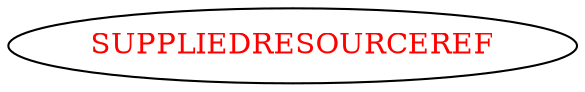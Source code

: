 digraph dependencyGraph {
 concentrate=true;
 ranksep="2.0";
 rankdir="LR"; 
 splines="ortho";
"SUPPLIEDRESOURCEREF" [fontcolor="red"];
}